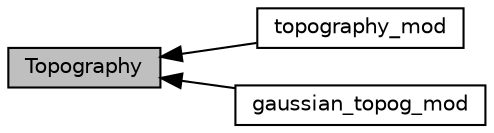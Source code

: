 digraph "Topography"
{
  edge [fontname="Helvetica",fontsize="10",labelfontname="Helvetica",labelfontsize="10"];
  node [fontname="Helvetica",fontsize="10",shape=box];
  rankdir=LR;
  Node3 [label="topography_mod",height=0.2,width=0.4,color="black", fillcolor="white", style="filled",URL="$group__topography__mod.html",tooltip="Routines for creating land surface topography fields and land-water masks for latitude-longitude grid..."];
  Node1 [label="Topography",height=0.2,width=0.4,color="black", fillcolor="grey75", style="filled", fontcolor="black",tooltip="Modules and associated files in the topography directory."];
  Node2 [label="gaussian_topog_mod",height=0.2,width=0.4,color="black", fillcolor="white", style="filled",URL="$group__gaussian__topog__mod.html",tooltip="Routines for creating Gaussian-shaped land surface topography for latitude-longitude grids."];
  Node1->Node2 [shape=plaintext, dir="back", style="solid"];
  Node1->Node3 [shape=plaintext, dir="back", style="solid"];
}

